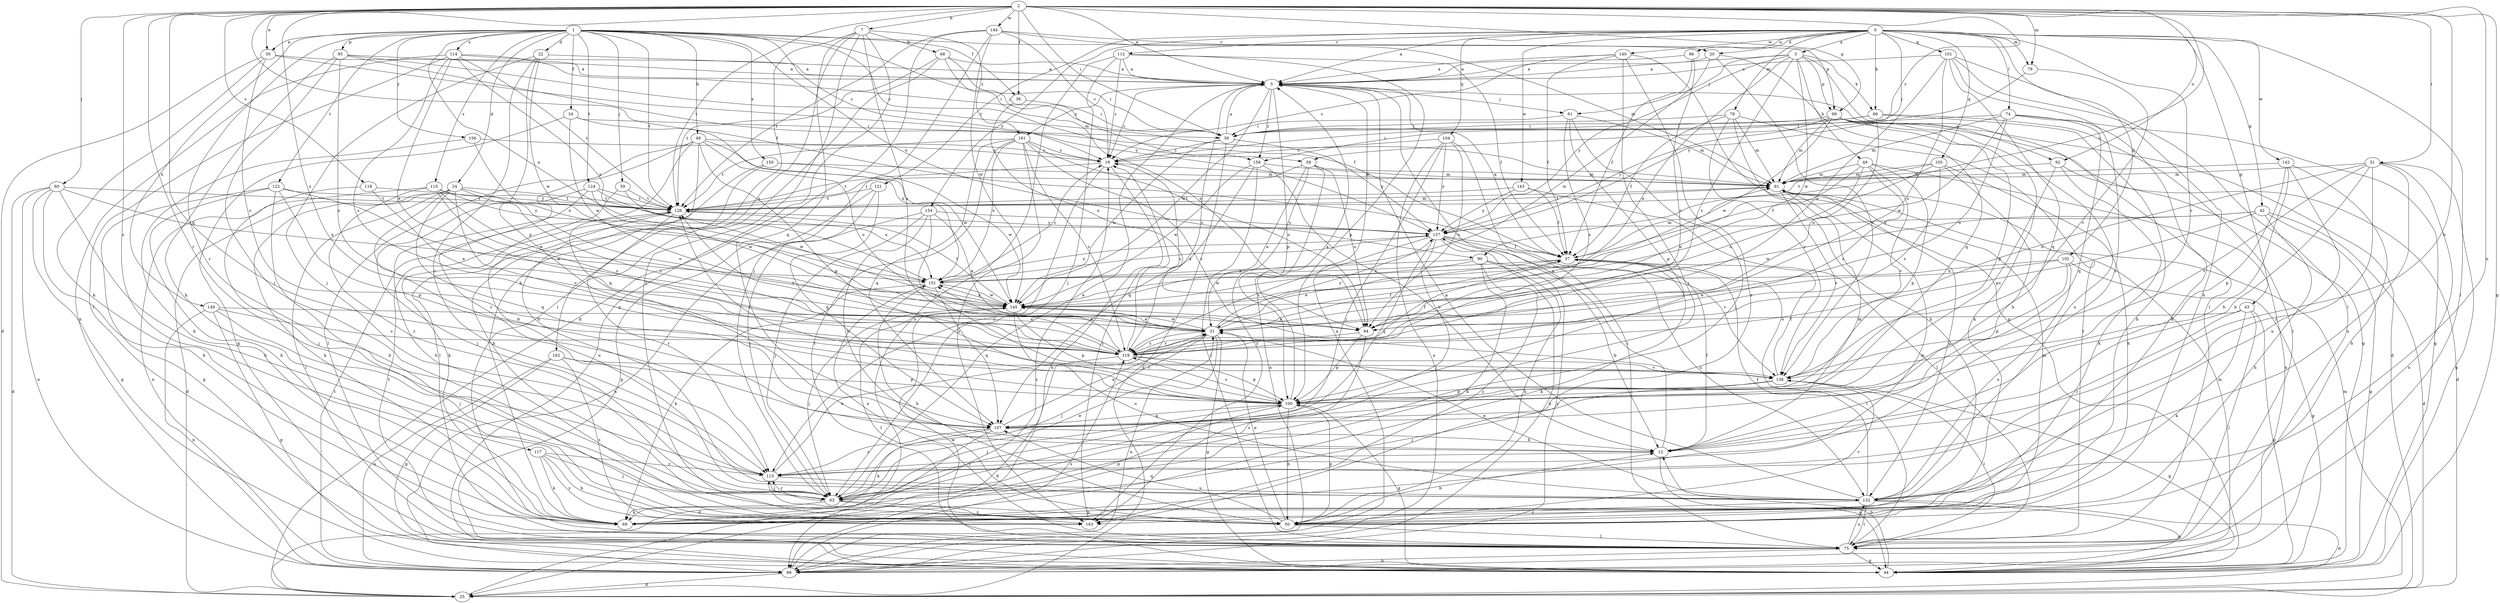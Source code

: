 strict digraph  {
0;
1;
2;
3;
5;
7;
12;
19;
20;
22;
24;
25;
30;
31;
34;
36;
37;
42;
43;
44;
48;
49;
50;
51;
56;
58;
59;
60;
61;
63;
66;
68;
69;
74;
75;
78;
79;
81;
86;
88;
90;
92;
94;
95;
99;
100;
101;
102;
104;
105;
107;
112;
113;
114;
115;
117;
118;
119;
121;
122;
124;
126;
132;
138;
140;
142;
143;
144;
145;
149;
150;
151;
154;
156;
157;
158;
161;
162;
163;
0 -> 3  [label=a];
0 -> 5  [label=a];
0 -> 20  [label=d];
0 -> 42  [label=g];
0 -> 43  [label=g];
0 -> 58  [label=j];
0 -> 66  [label=k];
0 -> 74  [label=l];
0 -> 75  [label=l];
0 -> 78  [label=m];
0 -> 79  [label=m];
0 -> 86  [label=n];
0 -> 101  [label=q];
0 -> 102  [label=q];
0 -> 104  [label=q];
0 -> 105  [label=q];
0 -> 112  [label=r];
0 -> 121  [label=t];
0 -> 138  [label=v];
0 -> 140  [label=w];
0 -> 142  [label=w];
0 -> 143  [label=w];
0 -> 154  [label=y];
1 -> 19  [label=c];
1 -> 22  [label=d];
1 -> 24  [label=d];
1 -> 30  [label=e];
1 -> 34  [label=f];
1 -> 36  [label=f];
1 -> 48  [label=h];
1 -> 58  [label=j];
1 -> 59  [label=j];
1 -> 90  [label=o];
1 -> 95  [label=p];
1 -> 99  [label=p];
1 -> 113  [label=r];
1 -> 114  [label=s];
1 -> 115  [label=s];
1 -> 122  [label=t];
1 -> 124  [label=t];
1 -> 126  [label=t];
1 -> 149  [label=x];
1 -> 150  [label=x];
1 -> 151  [label=x];
1 -> 156  [label=y];
1 -> 158  [label=z];
2 -> 5  [label=a];
2 -> 7  [label=b];
2 -> 12  [label=b];
2 -> 30  [label=e];
2 -> 36  [label=f];
2 -> 37  [label=f];
2 -> 44  [label=g];
2 -> 51  [label=i];
2 -> 56  [label=i];
2 -> 60  [label=j];
2 -> 79  [label=m];
2 -> 90  [label=o];
2 -> 92  [label=o];
2 -> 99  [label=p];
2 -> 107  [label=q];
2 -> 113  [label=r];
2 -> 117  [label=s];
2 -> 118  [label=s];
2 -> 119  [label=s];
2 -> 126  [label=t];
2 -> 132  [label=u];
2 -> 144  [label=w];
2 -> 158  [label=z];
3 -> 5  [label=a];
3 -> 31  [label=e];
3 -> 49  [label=h];
3 -> 61  [label=j];
3 -> 66  [label=k];
3 -> 75  [label=l];
3 -> 99  [label=p];
3 -> 119  [label=s];
3 -> 145  [label=w];
3 -> 157  [label=y];
5 -> 19  [label=c];
5 -> 61  [label=j];
5 -> 92  [label=o];
5 -> 100  [label=p];
5 -> 119  [label=s];
5 -> 145  [label=w];
5 -> 158  [label=z];
5 -> 161  [label=z];
7 -> 44  [label=g];
7 -> 68  [label=k];
7 -> 69  [label=k];
7 -> 107  [label=q];
7 -> 119  [label=s];
7 -> 161  [label=z];
7 -> 162  [label=z];
7 -> 163  [label=z];
12 -> 5  [label=a];
12 -> 37  [label=f];
12 -> 44  [label=g];
12 -> 81  [label=m];
12 -> 113  [label=r];
19 -> 81  [label=m];
19 -> 88  [label=n];
19 -> 113  [label=r];
19 -> 126  [label=t];
20 -> 5  [label=a];
20 -> 107  [label=q];
20 -> 138  [label=v];
20 -> 145  [label=w];
22 -> 5  [label=a];
22 -> 63  [label=j];
22 -> 100  [label=p];
22 -> 113  [label=r];
22 -> 145  [label=w];
24 -> 12  [label=b];
24 -> 25  [label=d];
24 -> 69  [label=k];
24 -> 75  [label=l];
24 -> 94  [label=o];
24 -> 107  [label=q];
24 -> 119  [label=s];
24 -> 126  [label=t];
24 -> 138  [label=v];
25 -> 19  [label=c];
25 -> 81  [label=m];
30 -> 5  [label=a];
30 -> 25  [label=d];
30 -> 69  [label=k];
30 -> 119  [label=s];
30 -> 157  [label=y];
31 -> 37  [label=f];
31 -> 44  [label=g];
31 -> 63  [label=j];
31 -> 88  [label=n];
31 -> 119  [label=s];
31 -> 145  [label=w];
31 -> 157  [label=y];
34 -> 44  [label=g];
34 -> 56  [label=i];
34 -> 145  [label=w];
34 -> 151  [label=x];
36 -> 56  [label=i];
36 -> 94  [label=o];
37 -> 5  [label=a];
37 -> 31  [label=e];
37 -> 69  [label=k];
37 -> 75  [label=l];
37 -> 81  [label=m];
37 -> 151  [label=x];
42 -> 25  [label=d];
42 -> 44  [label=g];
42 -> 50  [label=h];
42 -> 119  [label=s];
42 -> 145  [label=w];
42 -> 157  [label=y];
43 -> 44  [label=g];
43 -> 69  [label=k];
43 -> 75  [label=l];
43 -> 94  [label=o];
43 -> 113  [label=r];
44 -> 12  [label=b];
44 -> 145  [label=w];
48 -> 19  [label=c];
48 -> 75  [label=l];
48 -> 94  [label=o];
48 -> 100  [label=p];
48 -> 107  [label=q];
48 -> 113  [label=r];
48 -> 132  [label=u];
48 -> 145  [label=w];
49 -> 31  [label=e];
49 -> 81  [label=m];
49 -> 88  [label=n];
49 -> 94  [label=o];
49 -> 100  [label=p];
49 -> 119  [label=s];
49 -> 138  [label=v];
50 -> 12  [label=b];
50 -> 31  [label=e];
50 -> 75  [label=l];
50 -> 81  [label=m];
50 -> 100  [label=p];
50 -> 107  [label=q];
50 -> 113  [label=r];
50 -> 138  [label=v];
50 -> 151  [label=x];
51 -> 12  [label=b];
51 -> 44  [label=g];
51 -> 81  [label=m];
51 -> 88  [label=n];
51 -> 94  [label=o];
51 -> 113  [label=r];
51 -> 132  [label=u];
51 -> 138  [label=v];
56 -> 5  [label=a];
56 -> 19  [label=c];
56 -> 25  [label=d];
56 -> 145  [label=w];
56 -> 157  [label=y];
58 -> 31  [label=e];
58 -> 81  [label=m];
58 -> 88  [label=n];
58 -> 94  [label=o];
58 -> 126  [label=t];
58 -> 163  [label=z];
59 -> 69  [label=k];
59 -> 126  [label=t];
59 -> 145  [label=w];
60 -> 25  [label=d];
60 -> 44  [label=g];
60 -> 50  [label=h];
60 -> 69  [label=k];
60 -> 88  [label=n];
60 -> 126  [label=t];
60 -> 151  [label=x];
61 -> 56  [label=i];
61 -> 63  [label=j];
61 -> 81  [label=m];
61 -> 100  [label=p];
61 -> 119  [label=s];
63 -> 5  [label=a];
63 -> 31  [label=e];
63 -> 50  [label=h];
63 -> 69  [label=k];
63 -> 113  [label=r];
63 -> 163  [label=z];
66 -> 19  [label=c];
66 -> 50  [label=h];
66 -> 56  [label=i];
66 -> 75  [label=l];
66 -> 94  [label=o];
68 -> 5  [label=a];
68 -> 56  [label=i];
68 -> 75  [label=l];
68 -> 94  [label=o];
68 -> 126  [label=t];
69 -> 81  [label=m];
69 -> 100  [label=p];
74 -> 44  [label=g];
74 -> 56  [label=i];
74 -> 69  [label=k];
74 -> 81  [label=m];
74 -> 94  [label=o];
74 -> 107  [label=q];
74 -> 145  [label=w];
75 -> 44  [label=g];
75 -> 88  [label=n];
75 -> 126  [label=t];
75 -> 132  [label=u];
78 -> 37  [label=f];
78 -> 50  [label=h];
78 -> 56  [label=i];
78 -> 75  [label=l];
78 -> 81  [label=m];
78 -> 138  [label=v];
79 -> 138  [label=v];
79 -> 157  [label=y];
81 -> 126  [label=t];
81 -> 132  [label=u];
81 -> 138  [label=v];
86 -> 5  [label=a];
86 -> 37  [label=f];
86 -> 119  [label=s];
88 -> 5  [label=a];
88 -> 25  [label=d];
88 -> 81  [label=m];
88 -> 119  [label=s];
88 -> 126  [label=t];
88 -> 157  [label=y];
90 -> 12  [label=b];
90 -> 50  [label=h];
90 -> 69  [label=k];
90 -> 145  [label=w];
90 -> 151  [label=x];
90 -> 163  [label=z];
92 -> 25  [label=d];
92 -> 69  [label=k];
92 -> 81  [label=m];
92 -> 100  [label=p];
94 -> 100  [label=p];
94 -> 119  [label=s];
94 -> 163  [label=z];
95 -> 5  [label=a];
95 -> 37  [label=f];
95 -> 50  [label=h];
95 -> 63  [label=j];
95 -> 81  [label=m];
95 -> 119  [label=s];
99 -> 25  [label=d];
99 -> 44  [label=g];
99 -> 56  [label=i];
99 -> 69  [label=k];
99 -> 81  [label=m];
99 -> 100  [label=p];
99 -> 132  [label=u];
99 -> 145  [label=w];
99 -> 157  [label=y];
100 -> 5  [label=a];
100 -> 44  [label=g];
100 -> 50  [label=h];
100 -> 63  [label=j];
100 -> 107  [label=q];
100 -> 119  [label=s];
100 -> 126  [label=t];
101 -> 5  [label=a];
101 -> 31  [label=e];
101 -> 50  [label=h];
101 -> 75  [label=l];
101 -> 94  [label=o];
101 -> 107  [label=q];
101 -> 113  [label=r];
102 -> 31  [label=e];
102 -> 44  [label=g];
102 -> 100  [label=p];
102 -> 132  [label=u];
102 -> 151  [label=x];
104 -> 19  [label=c];
104 -> 63  [label=j];
104 -> 75  [label=l];
104 -> 88  [label=n];
104 -> 94  [label=o];
104 -> 157  [label=y];
105 -> 12  [label=b];
105 -> 37  [label=f];
105 -> 50  [label=h];
105 -> 81  [label=m];
105 -> 119  [label=s];
105 -> 126  [label=t];
107 -> 12  [label=b];
107 -> 25  [label=d];
107 -> 31  [label=e];
107 -> 69  [label=k];
107 -> 113  [label=r];
112 -> 5  [label=a];
112 -> 19  [label=c];
112 -> 37  [label=f];
112 -> 63  [label=j];
112 -> 88  [label=n];
112 -> 100  [label=p];
113 -> 31  [label=e];
113 -> 63  [label=j];
113 -> 132  [label=u];
114 -> 5  [label=a];
114 -> 31  [label=e];
114 -> 56  [label=i];
114 -> 75  [label=l];
114 -> 88  [label=n];
114 -> 119  [label=s];
114 -> 126  [label=t];
114 -> 151  [label=x];
115 -> 88  [label=n];
115 -> 113  [label=r];
115 -> 119  [label=s];
115 -> 126  [label=t];
115 -> 145  [label=w];
115 -> 157  [label=y];
117 -> 50  [label=h];
117 -> 63  [label=j];
117 -> 69  [label=k];
117 -> 113  [label=r];
117 -> 163  [label=z];
118 -> 31  [label=e];
118 -> 63  [label=j];
118 -> 126  [label=t];
119 -> 19  [label=c];
119 -> 25  [label=d];
119 -> 37  [label=f];
119 -> 100  [label=p];
119 -> 126  [label=t];
119 -> 138  [label=v];
119 -> 151  [label=x];
121 -> 44  [label=g];
121 -> 63  [label=j];
121 -> 107  [label=q];
121 -> 126  [label=t];
122 -> 31  [label=e];
122 -> 44  [label=g];
122 -> 50  [label=h];
122 -> 69  [label=k];
122 -> 100  [label=p];
122 -> 126  [label=t];
124 -> 50  [label=h];
124 -> 63  [label=j];
124 -> 126  [label=t];
124 -> 145  [label=w];
124 -> 151  [label=x];
126 -> 81  [label=m];
126 -> 113  [label=r];
126 -> 132  [label=u];
126 -> 157  [label=y];
132 -> 5  [label=a];
132 -> 25  [label=d];
132 -> 31  [label=e];
132 -> 37  [label=f];
132 -> 44  [label=g];
132 -> 75  [label=l];
132 -> 163  [label=z];
138 -> 37  [label=f];
138 -> 44  [label=g];
138 -> 63  [label=j];
138 -> 75  [label=l];
138 -> 100  [label=p];
140 -> 5  [label=a];
140 -> 19  [label=c];
140 -> 37  [label=f];
140 -> 44  [label=g];
140 -> 63  [label=j];
140 -> 163  [label=z];
142 -> 12  [label=b];
142 -> 50  [label=h];
142 -> 81  [label=m];
142 -> 100  [label=p];
142 -> 132  [label=u];
143 -> 37  [label=f];
143 -> 75  [label=l];
143 -> 126  [label=t];
143 -> 157  [label=y];
144 -> 19  [label=c];
144 -> 25  [label=d];
144 -> 63  [label=j];
144 -> 81  [label=m];
144 -> 126  [label=t];
144 -> 145  [label=w];
144 -> 20  [label=r];
145 -> 31  [label=e];
145 -> 63  [label=j];
145 -> 75  [label=l];
145 -> 94  [label=o];
145 -> 100  [label=p];
145 -> 126  [label=t];
145 -> 132  [label=u];
145 -> 151  [label=x];
149 -> 31  [label=e];
149 -> 44  [label=g];
149 -> 63  [label=j];
149 -> 88  [label=n];
149 -> 119  [label=s];
150 -> 50  [label=h];
150 -> 75  [label=l];
150 -> 81  [label=m];
150 -> 145  [label=w];
151 -> 19  [label=c];
151 -> 50  [label=h];
151 -> 69  [label=k];
151 -> 107  [label=q];
151 -> 145  [label=w];
151 -> 157  [label=y];
154 -> 12  [label=b];
154 -> 31  [label=e];
154 -> 63  [label=j];
154 -> 88  [label=n];
154 -> 138  [label=v];
154 -> 157  [label=y];
156 -> 19  [label=c];
156 -> 69  [label=k];
156 -> 151  [label=x];
157 -> 37  [label=f];
157 -> 63  [label=j];
157 -> 88  [label=n];
157 -> 107  [label=q];
157 -> 119  [label=s];
157 -> 132  [label=u];
157 -> 138  [label=v];
157 -> 151  [label=x];
158 -> 12  [label=b];
158 -> 75  [label=l];
158 -> 81  [label=m];
158 -> 107  [label=q];
158 -> 145  [label=w];
161 -> 19  [label=c];
161 -> 75  [label=l];
161 -> 94  [label=o];
161 -> 107  [label=q];
161 -> 119  [label=s];
161 -> 126  [label=t];
161 -> 138  [label=v];
161 -> 151  [label=x];
161 -> 163  [label=z];
162 -> 44  [label=g];
162 -> 88  [label=n];
162 -> 100  [label=p];
162 -> 138  [label=v];
162 -> 163  [label=z];
163 -> 19  [label=c];
}
